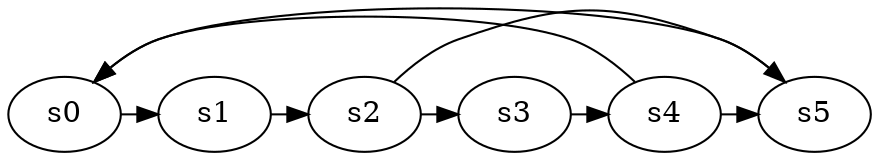 digraph game_0470_cycle_6 {
    s0 [name="s0", player=0];
    s1 [name="s1", player=1];
    s2 [name="s2", player=1];
    s3 [name="s3", player=0];
    s4 [name="s4", player=0];
    s5 [name="s5", player=0];

    s0 -> s1 [constraint="time % 2 == 0 && !(time % 5 == 0)"];
    s1 -> s2 [constraint="time % 6 == 4"];
    s2 -> s3 [constraint="time % 5 == 1 || time % 5 == 2"];
    s3 -> s4 [constraint="time == 3 || time == 12 || time == 13 || time == 14 || time == 15 || time == 18"];
    s4 -> s5 [constraint="!(time % 5 == 0)"];
    s5 -> s0 [constraint="time % 4 == 1"];
    s2 -> s5 [constraint="time == 7 || time == 9 || time == 14"];
    s4 -> s0 [constraint="time == 10"];
}
